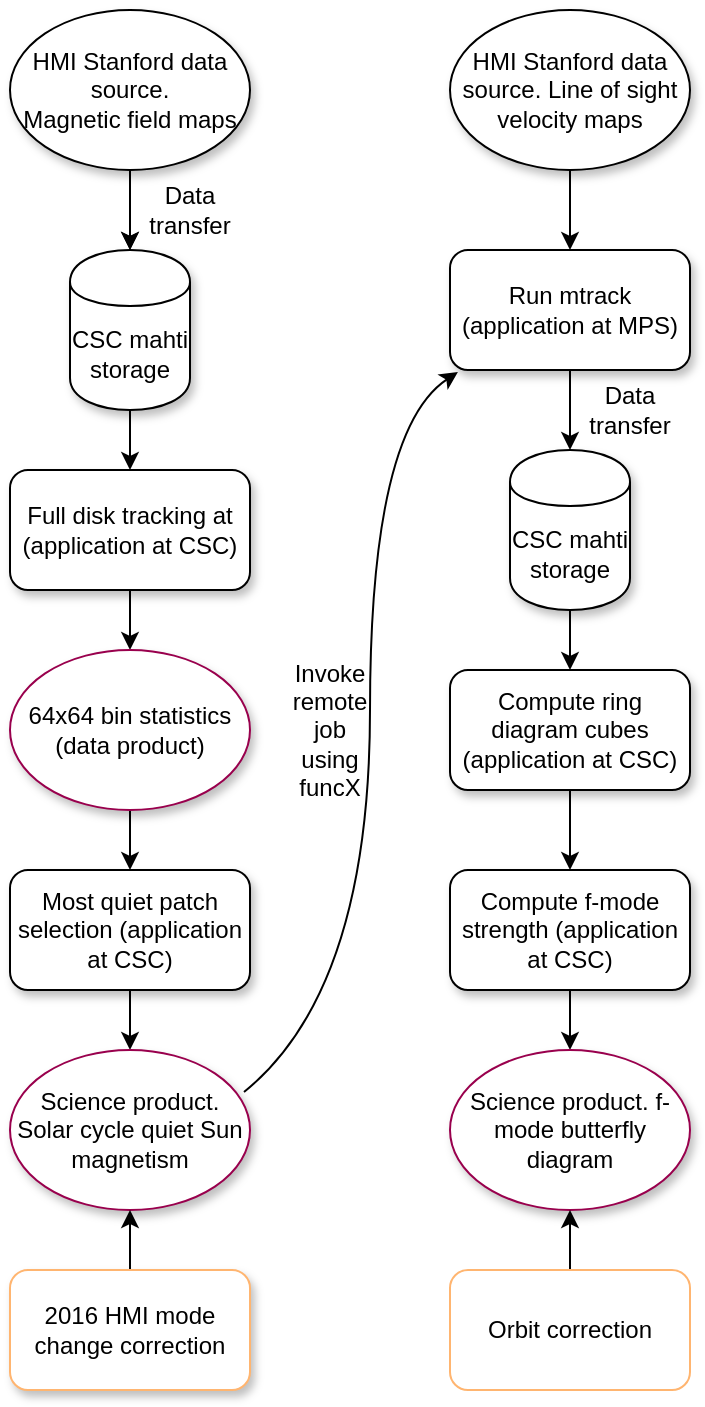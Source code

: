 <mxfile version="12.1.3" type="device" pages="1"><diagram id="L8AhJDbbjJhSSqQMXIn3" name="Page-1"><mxGraphModel dx="787" dy="461" grid="1" gridSize="10" guides="1" tooltips="1" connect="1" arrows="1" fold="1" page="1" pageScale="1" pageWidth="850" pageHeight="1100" math="0" shadow="0"><root><mxCell id="0"/><mxCell id="1" parent="0"/><mxCell id="CbrYqKTTjcID8T2sBDQm-4" value="" style="edgeStyle=orthogonalEdgeStyle;rounded=0;orthogonalLoop=1;jettySize=auto;html=1;" parent="1" source="CbrYqKTTjcID8T2sBDQm-1" target="CbrYqKTTjcID8T2sBDQm-3" edge="1"><mxGeometry relative="1" as="geometry"/></mxCell><mxCell id="CbrYqKTTjcID8T2sBDQm-1" value="&lt;div&gt;HMI Stanford data source.&lt;br&gt;&lt;/div&gt;&lt;div&gt;Magnetic field maps&lt;br&gt;&lt;/div&gt;" style="ellipse;whiteSpace=wrap;html=1;shadow=1;" parent="1" vertex="1"><mxGeometry x="20" y="20" width="120" height="80" as="geometry"/></mxCell><mxCell id="CbrYqKTTjcID8T2sBDQm-2" value="" style="endArrow=classic;html=1;" parent="1" target="CbrYqKTTjcID8T2sBDQm-3" edge="1"><mxGeometry width="50" height="50" relative="1" as="geometry"><mxPoint x="80" y="110" as="sourcePoint"/><mxPoint x="80" y="160" as="targetPoint"/></mxGeometry></mxCell><mxCell id="CbrYqKTTjcID8T2sBDQm-8" style="edgeStyle=orthogonalEdgeStyle;rounded=0;orthogonalLoop=1;jettySize=auto;html=1;exitX=0.5;exitY=1;exitDx=0;exitDy=0;entryX=0.5;entryY=0;entryDx=0;entryDy=0;" parent="1" source="CbrYqKTTjcID8T2sBDQm-3" target="CbrYqKTTjcID8T2sBDQm-7" edge="1"><mxGeometry relative="1" as="geometry"/></mxCell><mxCell id="CbrYqKTTjcID8T2sBDQm-3" value="CSC mahti storage" style="shape=cylinder;whiteSpace=wrap;html=1;boundedLbl=1;backgroundOutline=1;shadow=1;" parent="1" vertex="1"><mxGeometry x="50" y="140" width="60" height="80" as="geometry"/></mxCell><mxCell id="CbrYqKTTjcID8T2sBDQm-5" value="Data transfer" style="text;html=1;strokeColor=none;fillColor=none;align=center;verticalAlign=middle;whiteSpace=wrap;rounded=0;" parent="1" vertex="1"><mxGeometry x="90" y="110" width="40" height="20" as="geometry"/></mxCell><mxCell id="CbrYqKTTjcID8T2sBDQm-10" style="edgeStyle=orthogonalEdgeStyle;rounded=0;orthogonalLoop=1;jettySize=auto;html=1;exitX=0.5;exitY=1;exitDx=0;exitDy=0;entryX=0.5;entryY=0;entryDx=0;entryDy=0;" parent="1" source="CbrYqKTTjcID8T2sBDQm-7" target="CbrYqKTTjcID8T2sBDQm-9" edge="1"><mxGeometry relative="1" as="geometry"/></mxCell><mxCell id="CbrYqKTTjcID8T2sBDQm-7" value="Full disk tracking at (application at CSC)" style="rounded=1;whiteSpace=wrap;html=1;shadow=1;" parent="1" vertex="1"><mxGeometry x="20" y="250" width="120" height="60" as="geometry"/></mxCell><mxCell id="CbrYqKTTjcID8T2sBDQm-12" style="edgeStyle=orthogonalEdgeStyle;rounded=0;orthogonalLoop=1;jettySize=auto;html=1;entryX=0.5;entryY=0;entryDx=0;entryDy=0;" parent="1" source="CbrYqKTTjcID8T2sBDQm-9" target="CbrYqKTTjcID8T2sBDQm-11" edge="1"><mxGeometry relative="1" as="geometry"/></mxCell><mxCell id="CbrYqKTTjcID8T2sBDQm-9" value="64x64 bin statistics (data product)" style="ellipse;whiteSpace=wrap;html=1;strokeColor=#99004D;shadow=1;" parent="1" vertex="1"><mxGeometry x="20" y="340" width="120" height="80" as="geometry"/></mxCell><mxCell id="CbrYqKTTjcID8T2sBDQm-14" value="" style="edgeStyle=orthogonalEdgeStyle;rounded=0;orthogonalLoop=1;jettySize=auto;html=1;" parent="1" source="CbrYqKTTjcID8T2sBDQm-11" target="CbrYqKTTjcID8T2sBDQm-13" edge="1"><mxGeometry relative="1" as="geometry"/></mxCell><mxCell id="CbrYqKTTjcID8T2sBDQm-11" value="Most quiet patch selection (application at CSC)" style="rounded=1;whiteSpace=wrap;html=1;shadow=1;" parent="1" vertex="1"><mxGeometry x="20" y="450" width="120" height="60" as="geometry"/></mxCell><mxCell id="CbrYqKTTjcID8T2sBDQm-13" value="Science product. Solar cycle quiet Sun magnetism" style="ellipse;whiteSpace=wrap;html=1;shadow=1;strokeColor=#99004D;" parent="1" vertex="1"><mxGeometry x="20" y="540" width="120" height="80" as="geometry"/></mxCell><mxCell id="CbrYqKTTjcID8T2sBDQm-17" value="" style="edgeStyle=orthogonalEdgeStyle;rounded=0;orthogonalLoop=1;jettySize=auto;html=1;" parent="1" source="CbrYqKTTjcID8T2sBDQm-15" target="CbrYqKTTjcID8T2sBDQm-16" edge="1"><mxGeometry relative="1" as="geometry"/></mxCell><mxCell id="CbrYqKTTjcID8T2sBDQm-15" value="HMI Stanford data source. Line of sight velocity maps" style="ellipse;whiteSpace=wrap;html=1;shadow=1;" parent="1" vertex="1"><mxGeometry x="240" y="20" width="120" height="80" as="geometry"/></mxCell><mxCell id="CbrYqKTTjcID8T2sBDQm-19" value="" style="edgeStyle=orthogonalEdgeStyle;rounded=0;orthogonalLoop=1;jettySize=auto;html=1;" parent="1" source="CbrYqKTTjcID8T2sBDQm-16" target="CbrYqKTTjcID8T2sBDQm-18" edge="1"><mxGeometry relative="1" as="geometry"/></mxCell><mxCell id="CbrYqKTTjcID8T2sBDQm-16" value="Run mtrack (application at MPS)" style="rounded=1;whiteSpace=wrap;html=1;shadow=1;" parent="1" vertex="1"><mxGeometry x="240" y="140" width="120" height="60" as="geometry"/></mxCell><mxCell id="CbrYqKTTjcID8T2sBDQm-22" value="" style="edgeStyle=orthogonalEdgeStyle;rounded=0;orthogonalLoop=1;jettySize=auto;html=1;" parent="1" source="CbrYqKTTjcID8T2sBDQm-18" target="CbrYqKTTjcID8T2sBDQm-21" edge="1"><mxGeometry relative="1" as="geometry"/></mxCell><mxCell id="CbrYqKTTjcID8T2sBDQm-18" value="CSC mahti storage" style="shape=cylinder;whiteSpace=wrap;html=1;boundedLbl=1;backgroundOutline=1;shadow=1;" parent="1" vertex="1"><mxGeometry x="270" y="240" width="60" height="80" as="geometry"/></mxCell><mxCell id="CbrYqKTTjcID8T2sBDQm-20" value="Data transfer" style="text;html=1;strokeColor=none;fillColor=none;align=center;verticalAlign=middle;whiteSpace=wrap;rounded=0;" parent="1" vertex="1"><mxGeometry x="310" y="210" width="40" height="20" as="geometry"/></mxCell><mxCell id="CbrYqKTTjcID8T2sBDQm-24" value="" style="edgeStyle=orthogonalEdgeStyle;rounded=0;orthogonalLoop=1;jettySize=auto;html=1;" parent="1" source="CbrYqKTTjcID8T2sBDQm-21" target="CbrYqKTTjcID8T2sBDQm-23" edge="1"><mxGeometry relative="1" as="geometry"/></mxCell><mxCell id="CbrYqKTTjcID8T2sBDQm-21" value="Compute ring diagram cubes (application at CSC)" style="rounded=1;whiteSpace=wrap;html=1;shadow=1;" parent="1" vertex="1"><mxGeometry x="240" y="350" width="120" height="60" as="geometry"/></mxCell><mxCell id="CbrYqKTTjcID8T2sBDQm-26" value="" style="edgeStyle=orthogonalEdgeStyle;rounded=0;orthogonalLoop=1;jettySize=auto;html=1;" parent="1" source="CbrYqKTTjcID8T2sBDQm-23" target="CbrYqKTTjcID8T2sBDQm-25" edge="1"><mxGeometry relative="1" as="geometry"/></mxCell><mxCell id="CbrYqKTTjcID8T2sBDQm-23" value="Compute f-mode strength (application at CSC)" style="rounded=1;whiteSpace=wrap;html=1;shadow=1;" parent="1" vertex="1"><mxGeometry x="240" y="450" width="120" height="60" as="geometry"/></mxCell><mxCell id="CbrYqKTTjcID8T2sBDQm-25" value="Science product. f-mode butterfly diagram" style="ellipse;whiteSpace=wrap;html=1;strokeColor=#99004D;shadow=1;" parent="1" vertex="1"><mxGeometry x="240" y="540" width="120" height="80" as="geometry"/></mxCell><mxCell id="CbrYqKTTjcID8T2sBDQm-35" value="" style="edgeStyle=orthogonalEdgeStyle;rounded=0;orthogonalLoop=1;jettySize=auto;html=1;" parent="1" source="CbrYqKTTjcID8T2sBDQm-27" target="CbrYqKTTjcID8T2sBDQm-13" edge="1"><mxGeometry relative="1" as="geometry"/></mxCell><mxCell id="CbrYqKTTjcID8T2sBDQm-27" value="2016 HMI mode change correction" style="rounded=1;whiteSpace=wrap;html=1;strokeColor=#FFB570;shadow=1;" parent="1" vertex="1"><mxGeometry x="20" y="650" width="120" height="60" as="geometry"/></mxCell><mxCell id="CbrYqKTTjcID8T2sBDQm-29" value="" style="curved=1;endArrow=classic;html=1;entryX=0.033;entryY=1.017;entryDx=0;entryDy=0;entryPerimeter=0;exitX=0.975;exitY=0.263;exitDx=0;exitDy=0;exitPerimeter=0;" parent="1" source="CbrYqKTTjcID8T2sBDQm-13" target="CbrYqKTTjcID8T2sBDQm-16" edge="1"><mxGeometry width="50" height="50" relative="1" as="geometry"><mxPoint x="150" y="550" as="sourcePoint"/><mxPoint x="210" y="390" as="targetPoint"/><Array as="points"><mxPoint x="200" y="510"/><mxPoint x="200" y="230"/></Array></mxGeometry></mxCell><mxCell id="CbrYqKTTjcID8T2sBDQm-31" value="Invoke remote job using funcX" style="text;html=1;strokeColor=none;fillColor=none;align=center;verticalAlign=middle;whiteSpace=wrap;rounded=0;shadow=1;direction=south;" parent="1" vertex="1"><mxGeometry x="170" y="360" width="20" height="40" as="geometry"/></mxCell><mxCell id="CbrYqKTTjcID8T2sBDQm-34" value="" style="edgeStyle=orthogonalEdgeStyle;rounded=0;orthogonalLoop=1;jettySize=auto;html=1;" parent="1" source="CbrYqKTTjcID8T2sBDQm-32" target="CbrYqKTTjcID8T2sBDQm-25" edge="1"><mxGeometry relative="1" as="geometry"/></mxCell><mxCell id="CbrYqKTTjcID8T2sBDQm-32" value="Orbit correction" style="rounded=1;whiteSpace=wrap;html=1;shadow=0;strokeColor=#FFB570;" parent="1" vertex="1"><mxGeometry x="240" y="650" width="120" height="60" as="geometry"/></mxCell></root></mxGraphModel></diagram></mxfile>